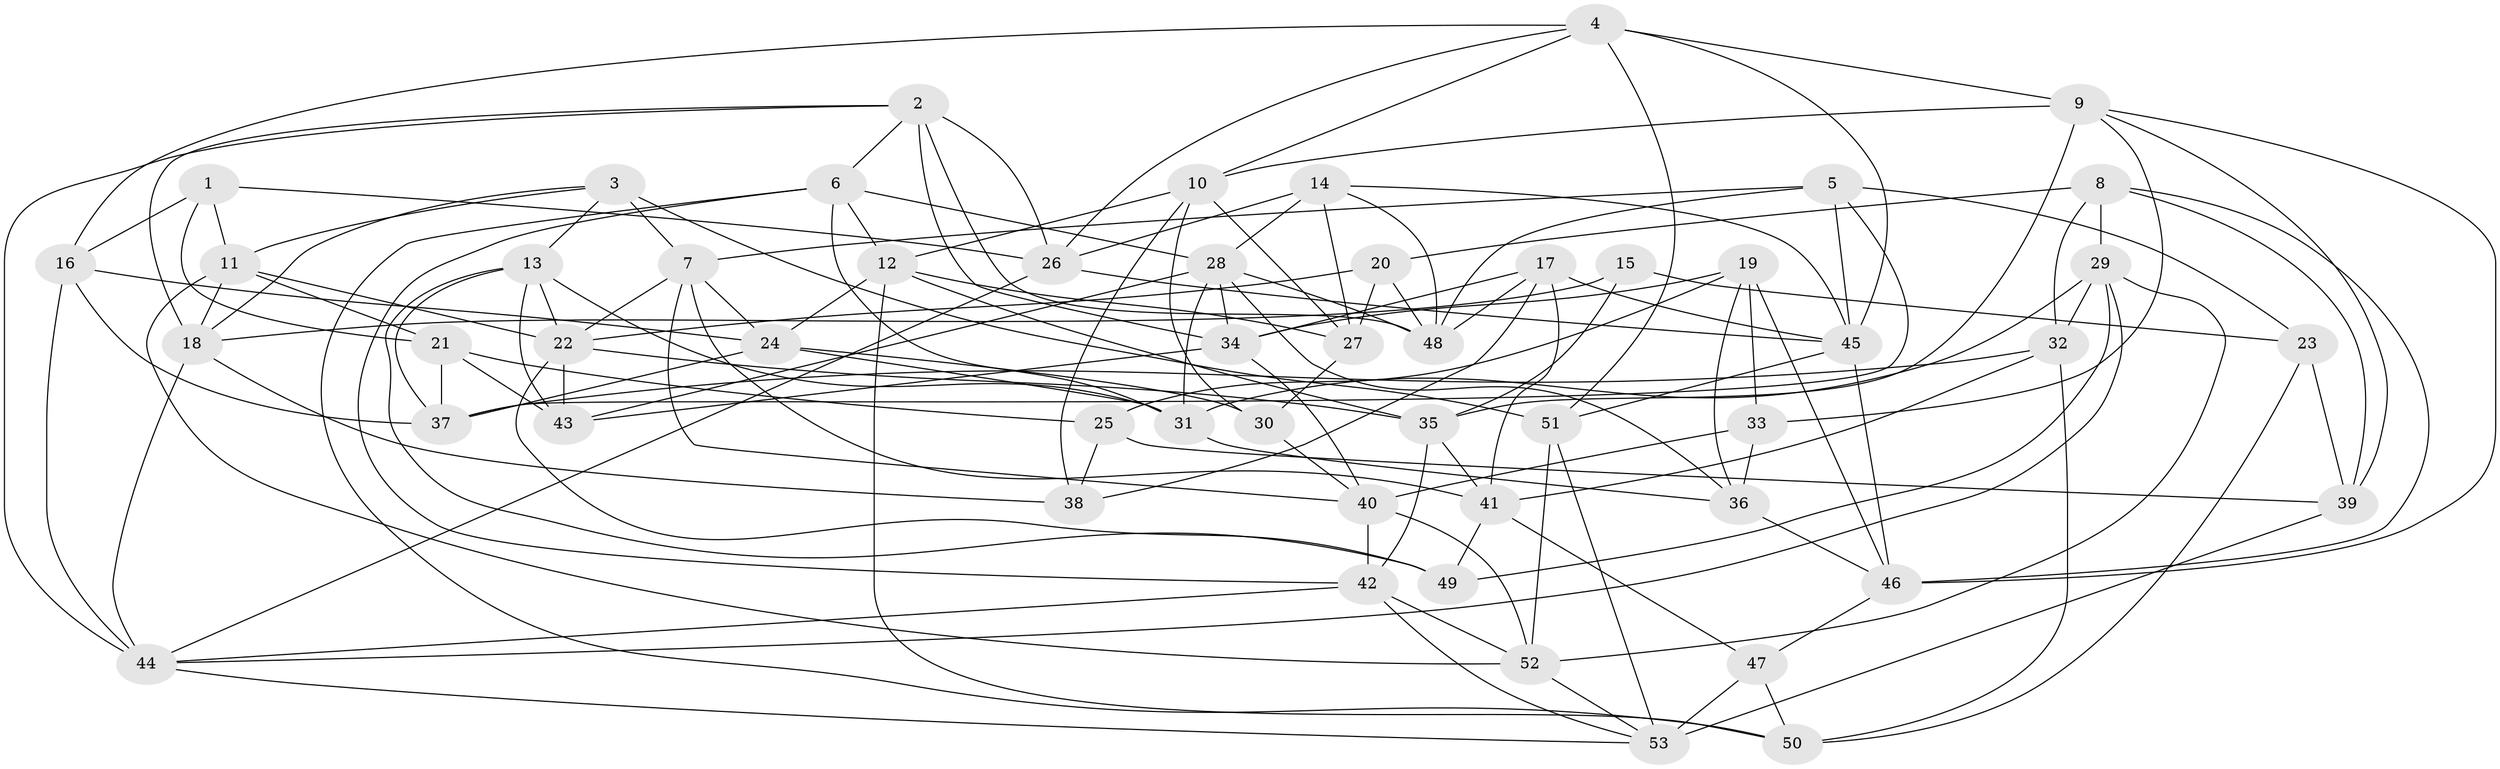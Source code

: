 // original degree distribution, {4: 1.0}
// Generated by graph-tools (version 1.1) at 2025/03/03/09/25 03:03:00]
// undirected, 53 vertices, 143 edges
graph export_dot {
graph [start="1"]
  node [color=gray90,style=filled];
  1;
  2;
  3;
  4;
  5;
  6;
  7;
  8;
  9;
  10;
  11;
  12;
  13;
  14;
  15;
  16;
  17;
  18;
  19;
  20;
  21;
  22;
  23;
  24;
  25;
  26;
  27;
  28;
  29;
  30;
  31;
  32;
  33;
  34;
  35;
  36;
  37;
  38;
  39;
  40;
  41;
  42;
  43;
  44;
  45;
  46;
  47;
  48;
  49;
  50;
  51;
  52;
  53;
  1 -- 11 [weight=1.0];
  1 -- 16 [weight=1.0];
  1 -- 21 [weight=1.0];
  1 -- 26 [weight=1.0];
  2 -- 6 [weight=1.0];
  2 -- 18 [weight=1.0];
  2 -- 26 [weight=1.0];
  2 -- 34 [weight=1.0];
  2 -- 44 [weight=1.0];
  2 -- 48 [weight=1.0];
  3 -- 7 [weight=1.0];
  3 -- 11 [weight=1.0];
  3 -- 13 [weight=1.0];
  3 -- 18 [weight=1.0];
  3 -- 51 [weight=2.0];
  4 -- 9 [weight=1.0];
  4 -- 10 [weight=1.0];
  4 -- 16 [weight=1.0];
  4 -- 26 [weight=1.0];
  4 -- 45 [weight=1.0];
  4 -- 51 [weight=1.0];
  5 -- 7 [weight=1.0];
  5 -- 23 [weight=2.0];
  5 -- 37 [weight=1.0];
  5 -- 45 [weight=1.0];
  5 -- 48 [weight=1.0];
  6 -- 12 [weight=1.0];
  6 -- 28 [weight=1.0];
  6 -- 31 [weight=1.0];
  6 -- 42 [weight=1.0];
  6 -- 50 [weight=1.0];
  7 -- 22 [weight=1.0];
  7 -- 24 [weight=1.0];
  7 -- 40 [weight=1.0];
  7 -- 41 [weight=1.0];
  8 -- 20 [weight=1.0];
  8 -- 29 [weight=1.0];
  8 -- 32 [weight=1.0];
  8 -- 39 [weight=2.0];
  8 -- 46 [weight=1.0];
  9 -- 10 [weight=1.0];
  9 -- 33 [weight=1.0];
  9 -- 35 [weight=1.0];
  9 -- 39 [weight=1.0];
  9 -- 46 [weight=1.0];
  10 -- 12 [weight=1.0];
  10 -- 27 [weight=1.0];
  10 -- 30 [weight=1.0];
  10 -- 38 [weight=1.0];
  11 -- 18 [weight=1.0];
  11 -- 21 [weight=1.0];
  11 -- 22 [weight=1.0];
  11 -- 52 [weight=1.0];
  12 -- 24 [weight=1.0];
  12 -- 27 [weight=1.0];
  12 -- 35 [weight=1.0];
  12 -- 50 [weight=1.0];
  13 -- 22 [weight=1.0];
  13 -- 31 [weight=1.0];
  13 -- 37 [weight=1.0];
  13 -- 43 [weight=1.0];
  13 -- 49 [weight=1.0];
  14 -- 26 [weight=1.0];
  14 -- 27 [weight=2.0];
  14 -- 28 [weight=1.0];
  14 -- 45 [weight=1.0];
  14 -- 48 [weight=1.0];
  15 -- 18 [weight=1.0];
  15 -- 23 [weight=2.0];
  15 -- 35 [weight=1.0];
  16 -- 24 [weight=1.0];
  16 -- 37 [weight=1.0];
  16 -- 44 [weight=2.0];
  17 -- 34 [weight=1.0];
  17 -- 38 [weight=1.0];
  17 -- 41 [weight=1.0];
  17 -- 45 [weight=2.0];
  17 -- 48 [weight=1.0];
  18 -- 38 [weight=1.0];
  18 -- 44 [weight=1.0];
  19 -- 25 [weight=2.0];
  19 -- 33 [weight=1.0];
  19 -- 34 [weight=1.0];
  19 -- 36 [weight=1.0];
  19 -- 46 [weight=1.0];
  20 -- 22 [weight=1.0];
  20 -- 27 [weight=1.0];
  20 -- 48 [weight=1.0];
  21 -- 25 [weight=2.0];
  21 -- 37 [weight=1.0];
  21 -- 43 [weight=1.0];
  22 -- 35 [weight=1.0];
  22 -- 43 [weight=2.0];
  22 -- 49 [weight=1.0];
  23 -- 39 [weight=1.0];
  23 -- 50 [weight=1.0];
  24 -- 30 [weight=1.0];
  24 -- 31 [weight=1.0];
  24 -- 37 [weight=1.0];
  25 -- 38 [weight=1.0];
  25 -- 39 [weight=1.0];
  26 -- 44 [weight=1.0];
  26 -- 45 [weight=1.0];
  27 -- 30 [weight=1.0];
  28 -- 31 [weight=1.0];
  28 -- 34 [weight=1.0];
  28 -- 36 [weight=2.0];
  28 -- 43 [weight=1.0];
  28 -- 48 [weight=1.0];
  29 -- 31 [weight=1.0];
  29 -- 32 [weight=1.0];
  29 -- 44 [weight=1.0];
  29 -- 49 [weight=1.0];
  29 -- 52 [weight=1.0];
  30 -- 40 [weight=1.0];
  31 -- 36 [weight=1.0];
  32 -- 37 [weight=1.0];
  32 -- 41 [weight=1.0];
  32 -- 50 [weight=2.0];
  33 -- 36 [weight=1.0];
  33 -- 40 [weight=1.0];
  34 -- 40 [weight=1.0];
  34 -- 43 [weight=1.0];
  35 -- 41 [weight=1.0];
  35 -- 42 [weight=1.0];
  36 -- 46 [weight=1.0];
  39 -- 53 [weight=1.0];
  40 -- 42 [weight=1.0];
  40 -- 52 [weight=1.0];
  41 -- 47 [weight=1.0];
  41 -- 49 [weight=1.0];
  42 -- 44 [weight=1.0];
  42 -- 52 [weight=1.0];
  42 -- 53 [weight=1.0];
  44 -- 53 [weight=1.0];
  45 -- 46 [weight=1.0];
  45 -- 51 [weight=1.0];
  46 -- 47 [weight=1.0];
  47 -- 50 [weight=1.0];
  47 -- 53 [weight=1.0];
  51 -- 52 [weight=1.0];
  51 -- 53 [weight=1.0];
  52 -- 53 [weight=1.0];
}
